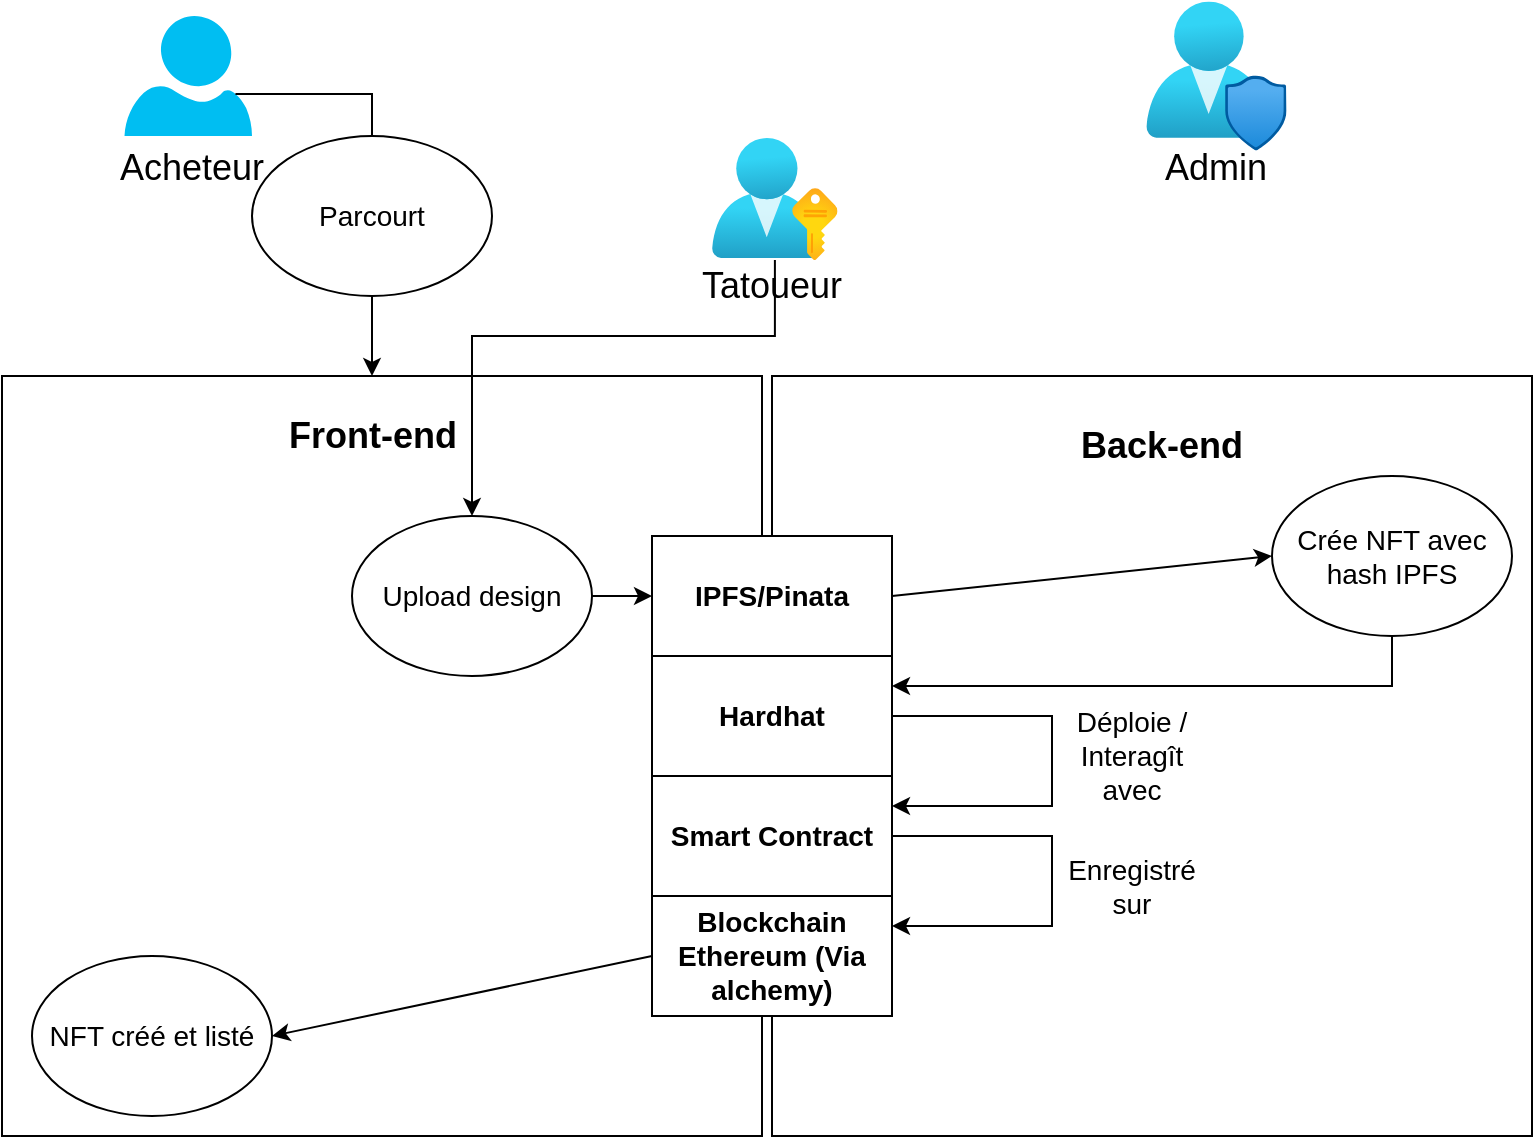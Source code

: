 <mxfile version="22.1.5" type="github">
  <diagram id="R2lEEEUBdFMjLlhIrx00" name="Page-1">
    <mxGraphModel dx="2391" dy="1143" grid="1" gridSize="10" guides="1" tooltips="1" connect="1" arrows="1" fold="1" page="1" pageScale="1" pageWidth="850" pageHeight="1100" math="0" shadow="0" extFonts="Permanent Marker^https://fonts.googleapis.com/css?family=Permanent+Marker">
      <root>
        <mxCell id="0" />
        <mxCell id="1" parent="0" />
        <mxCell id="YhrYxxY0uUsillaBshX8-10" value="" style="whiteSpace=wrap;html=1;aspect=fixed;" vertex="1" parent="1">
          <mxGeometry x="440" y="240" width="380" height="380" as="geometry" />
        </mxCell>
        <mxCell id="YhrYxxY0uUsillaBshX8-8" value="" style="whiteSpace=wrap;html=1;aspect=fixed;" vertex="1" parent="1">
          <mxGeometry x="55" y="240" width="380" height="380" as="geometry" />
        </mxCell>
        <mxCell id="YhrYxxY0uUsillaBshX8-2" value="&lt;font style=&quot;font-size: 18px;&quot;&gt;Tatoueur&lt;/font&gt;" style="text;html=1;strokeColor=none;fillColor=none;align=center;verticalAlign=middle;whiteSpace=wrap;rounded=0;" vertex="1" parent="1">
          <mxGeometry x="410" y="180" width="60" height="30" as="geometry" />
        </mxCell>
        <mxCell id="YhrYxxY0uUsillaBshX8-3" value="" style="verticalLabelPosition=bottom;html=1;verticalAlign=top;align=center;strokeColor=none;fillColor=#00BEF2;shape=mxgraph.azure.user;" vertex="1" parent="1">
          <mxGeometry x="116.25" y="60" width="63.75" height="60" as="geometry" />
        </mxCell>
        <mxCell id="YhrYxxY0uUsillaBshX8-4" value="&lt;font style=&quot;font-size: 18px;&quot;&gt;Acheteur&lt;/font&gt;" style="text;html=1;strokeColor=none;fillColor=none;align=center;verticalAlign=middle;whiteSpace=wrap;rounded=0;" vertex="1" parent="1">
          <mxGeometry x="120" y="120" width="60" height="31" as="geometry" />
        </mxCell>
        <mxCell id="YhrYxxY0uUsillaBshX8-5" value="" style="image;aspect=fixed;html=1;points=[];align=center;fontSize=12;image=img/lib/azure2/management_governance/User_Privacy.svg;" vertex="1" parent="1">
          <mxGeometry x="627.18" y="52.75" width="70.12" height="74.5" as="geometry" />
        </mxCell>
        <mxCell id="YhrYxxY0uUsillaBshX8-6" value="&lt;font style=&quot;font-size: 18px;&quot;&gt;Admin&lt;/font&gt;" style="text;html=1;strokeColor=none;fillColor=none;align=center;verticalAlign=middle;whiteSpace=wrap;rounded=0;" vertex="1" parent="1">
          <mxGeometry x="632.24" y="121" width="60" height="30" as="geometry" />
        </mxCell>
        <mxCell id="YhrYxxY0uUsillaBshX8-14" style="edgeStyle=orthogonalEdgeStyle;rounded=0;orthogonalLoop=1;jettySize=auto;html=1;entryX=0.5;entryY=0;entryDx=0;entryDy=0;" edge="1" parent="1" source="YhrYxxY0uUsillaBshX8-7" target="YhrYxxY0uUsillaBshX8-13">
          <mxGeometry relative="1" as="geometry">
            <Array as="points">
              <mxPoint x="441" y="220" />
              <mxPoint x="290" y="220" />
            </Array>
          </mxGeometry>
        </mxCell>
        <mxCell id="YhrYxxY0uUsillaBshX8-7" value="" style="image;aspect=fixed;html=1;points=[];align=center;fontSize=12;image=img/lib/azure2/azure_stack/User_Subscriptions.svg;" vertex="1" parent="1">
          <mxGeometry x="410" y="121" width="62.85" height="61" as="geometry" />
        </mxCell>
        <mxCell id="YhrYxxY0uUsillaBshX8-11" value="&lt;b&gt;&lt;font style=&quot;font-size: 18px;&quot;&gt;Front-end&lt;/font&gt;&lt;/b&gt;" style="text;html=1;strokeColor=none;fillColor=none;align=center;verticalAlign=middle;whiteSpace=wrap;rounded=0;" vertex="1" parent="1">
          <mxGeometry x="162.5" y="240" width="155" height="60" as="geometry" />
        </mxCell>
        <mxCell id="YhrYxxY0uUsillaBshX8-12" value="&lt;font style=&quot;font-size: 18px;&quot;&gt;&lt;b&gt;Back-end&lt;/b&gt;&lt;/font&gt;" style="text;html=1;strokeColor=none;fillColor=none;align=center;verticalAlign=middle;whiteSpace=wrap;rounded=0;" vertex="1" parent="1">
          <mxGeometry x="565" y="240" width="140" height="70" as="geometry" />
        </mxCell>
        <mxCell id="YhrYxxY0uUsillaBshX8-13" value="&lt;font style=&quot;font-size: 14px;&quot;&gt;Upload design&lt;/font&gt;" style="ellipse;whiteSpace=wrap;html=1;" vertex="1" parent="1">
          <mxGeometry x="230" y="310" width="120" height="80" as="geometry" />
        </mxCell>
        <mxCell id="YhrYxxY0uUsillaBshX8-15" value="" style="endArrow=classic;html=1;rounded=0;exitX=1;exitY=0.5;exitDx=0;exitDy=0;entryX=0;entryY=0.5;entryDx=0;entryDy=0;" edge="1" parent="1" source="YhrYxxY0uUsillaBshX8-13" target="YhrYxxY0uUsillaBshX8-16">
          <mxGeometry width="50" height="50" relative="1" as="geometry">
            <mxPoint x="330" y="380" as="sourcePoint" />
            <mxPoint x="380" y="330" as="targetPoint" />
          </mxGeometry>
        </mxCell>
        <mxCell id="YhrYxxY0uUsillaBshX8-16" value="&lt;font style=&quot;font-size: 14px;&quot;&gt;&lt;b&gt;IPFS/Pinata&lt;/b&gt;&lt;/font&gt;" style="rounded=0;whiteSpace=wrap;html=1;" vertex="1" parent="1">
          <mxGeometry x="380" y="320" width="120" height="60" as="geometry" />
        </mxCell>
        <mxCell id="YhrYxxY0uUsillaBshX8-17" value="&lt;font style=&quot;font-size: 14px;&quot;&gt;Crée NFT avec hash IPFS&lt;/font&gt;" style="ellipse;whiteSpace=wrap;html=1;" vertex="1" parent="1">
          <mxGeometry x="690" y="290" width="120" height="80" as="geometry" />
        </mxCell>
        <mxCell id="YhrYxxY0uUsillaBshX8-18" value="" style="endArrow=classic;html=1;rounded=0;exitX=1;exitY=0.5;exitDx=0;exitDy=0;entryX=0;entryY=0.5;entryDx=0;entryDy=0;" edge="1" parent="1" source="YhrYxxY0uUsillaBshX8-16" target="YhrYxxY0uUsillaBshX8-17">
          <mxGeometry width="50" height="50" relative="1" as="geometry">
            <mxPoint x="530" y="350" as="sourcePoint" />
            <mxPoint x="580" y="300" as="targetPoint" />
          </mxGeometry>
        </mxCell>
        <mxCell id="YhrYxxY0uUsillaBshX8-19" value="&lt;font style=&quot;font-size: 14px;&quot;&gt;&lt;b&gt;Hardhat&lt;/b&gt;&lt;/font&gt;" style="rounded=0;whiteSpace=wrap;html=1;" vertex="1" parent="1">
          <mxGeometry x="380" y="380" width="120" height="60" as="geometry" />
        </mxCell>
        <mxCell id="YhrYxxY0uUsillaBshX8-20" value="" style="endArrow=classic;html=1;rounded=0;exitX=0.5;exitY=1;exitDx=0;exitDy=0;entryX=1;entryY=0.25;entryDx=0;entryDy=0;" edge="1" parent="1" source="YhrYxxY0uUsillaBshX8-17" target="YhrYxxY0uUsillaBshX8-19">
          <mxGeometry width="50" height="50" relative="1" as="geometry">
            <mxPoint x="720" y="450" as="sourcePoint" />
            <mxPoint x="770" y="400" as="targetPoint" />
            <Array as="points">
              <mxPoint x="750" y="395" />
            </Array>
          </mxGeometry>
        </mxCell>
        <mxCell id="YhrYxxY0uUsillaBshX8-22" value="&lt;font style=&quot;font-size: 14px;&quot;&gt;&lt;b&gt;Smart Contract&lt;/b&gt;&lt;/font&gt;" style="rounded=0;whiteSpace=wrap;html=1;" vertex="1" parent="1">
          <mxGeometry x="380" y="440" width="120" height="60" as="geometry" />
        </mxCell>
        <mxCell id="YhrYxxY0uUsillaBshX8-23" value="" style="endArrow=classic;html=1;rounded=0;exitX=1;exitY=0.5;exitDx=0;exitDy=0;entryX=1;entryY=0.25;entryDx=0;entryDy=0;" edge="1" parent="1" source="YhrYxxY0uUsillaBshX8-19" target="YhrYxxY0uUsillaBshX8-22">
          <mxGeometry width="50" height="50" relative="1" as="geometry">
            <mxPoint x="590" y="520" as="sourcePoint" />
            <mxPoint x="640" y="470" as="targetPoint" />
            <Array as="points">
              <mxPoint x="580" y="410" />
              <mxPoint x="580" y="455" />
            </Array>
          </mxGeometry>
        </mxCell>
        <mxCell id="YhrYxxY0uUsillaBshX8-26" value="&lt;font style=&quot;font-size: 14px;&quot;&gt;Déploie / Interagît avec&lt;/font&gt;" style="text;html=1;strokeColor=none;fillColor=none;align=center;verticalAlign=middle;whiteSpace=wrap;rounded=0;" vertex="1" parent="1">
          <mxGeometry x="590" y="415" width="60" height="30" as="geometry" />
        </mxCell>
        <mxCell id="YhrYxxY0uUsillaBshX8-27" value="&lt;font style=&quot;font-size: 14px;&quot;&gt;&lt;b&gt;Blockchain Ethereum (Via alchemy)&lt;/b&gt;&lt;/font&gt;" style="rounded=0;whiteSpace=wrap;html=1;" vertex="1" parent="1">
          <mxGeometry x="380" y="500" width="120" height="60" as="geometry" />
        </mxCell>
        <mxCell id="YhrYxxY0uUsillaBshX8-29" value="" style="endArrow=classic;html=1;rounded=0;exitX=1;exitY=0.5;exitDx=0;exitDy=0;entryX=1;entryY=0.25;entryDx=0;entryDy=0;" edge="1" parent="1" source="YhrYxxY0uUsillaBshX8-22" target="YhrYxxY0uUsillaBshX8-27">
          <mxGeometry width="50" height="50" relative="1" as="geometry">
            <mxPoint x="550" y="560" as="sourcePoint" />
            <mxPoint x="600" y="510" as="targetPoint" />
            <Array as="points">
              <mxPoint x="580" y="470" />
              <mxPoint x="580" y="515" />
            </Array>
          </mxGeometry>
        </mxCell>
        <mxCell id="YhrYxxY0uUsillaBshX8-30" value="&lt;font style=&quot;font-size: 14px;&quot;&gt;Enregistré sur&lt;/font&gt;" style="text;html=1;strokeColor=none;fillColor=none;align=center;verticalAlign=middle;whiteSpace=wrap;rounded=0;" vertex="1" parent="1">
          <mxGeometry x="590" y="480" width="60" height="30" as="geometry" />
        </mxCell>
        <mxCell id="YhrYxxY0uUsillaBshX8-31" value="&lt;font style=&quot;font-size: 14px;&quot;&gt;NFT créé et listé&lt;/font&gt;" style="ellipse;whiteSpace=wrap;html=1;" vertex="1" parent="1">
          <mxGeometry x="70" y="530" width="120" height="80" as="geometry" />
        </mxCell>
        <mxCell id="YhrYxxY0uUsillaBshX8-32" value="" style="endArrow=classic;html=1;rounded=0;exitX=0;exitY=0.5;exitDx=0;exitDy=0;entryX=1;entryY=0.5;entryDx=0;entryDy=0;" edge="1" parent="1" source="YhrYxxY0uUsillaBshX8-27" target="YhrYxxY0uUsillaBshX8-31">
          <mxGeometry width="50" height="50" relative="1" as="geometry">
            <mxPoint x="310" y="600" as="sourcePoint" />
            <mxPoint x="360" y="550" as="targetPoint" />
          </mxGeometry>
        </mxCell>
        <mxCell id="YhrYxxY0uUsillaBshX8-33" value="" style="endArrow=classic;html=1;rounded=0;exitX=0.5;exitY=1;exitDx=0;exitDy=0;entryX=0.5;entryY=0;entryDx=0;entryDy=0;" edge="1" parent="1" source="YhrYxxY0uUsillaBshX8-34" target="YhrYxxY0uUsillaBshX8-11">
          <mxGeometry width="50" height="50" relative="1" as="geometry">
            <mxPoint x="340" y="100" as="sourcePoint" />
            <mxPoint x="390" y="50" as="targetPoint" />
          </mxGeometry>
        </mxCell>
        <mxCell id="YhrYxxY0uUsillaBshX8-34" value="" style="ellipse;whiteSpace=wrap;html=1;" vertex="1" parent="1">
          <mxGeometry x="180" y="120" width="120" height="80" as="geometry" />
        </mxCell>
        <mxCell id="YhrYxxY0uUsillaBshX8-36" value="" style="endArrow=none;html=1;rounded=0;exitX=0.87;exitY=0.65;exitDx=0;exitDy=0;exitPerimeter=0;entryX=0.5;entryY=0;entryDx=0;entryDy=0;" edge="1" parent="1" source="YhrYxxY0uUsillaBshX8-3" target="YhrYxxY0uUsillaBshX8-34">
          <mxGeometry width="50" height="50" relative="1" as="geometry">
            <mxPoint x="200" y="102.75" as="sourcePoint" />
            <mxPoint x="250" y="52.75" as="targetPoint" />
            <Array as="points">
              <mxPoint x="240" y="99" />
            </Array>
          </mxGeometry>
        </mxCell>
        <mxCell id="YhrYxxY0uUsillaBshX8-37" value="&lt;font style=&quot;font-size: 14px;&quot;&gt;Parcourt&lt;/font&gt;" style="text;html=1;strokeColor=none;fillColor=none;align=center;verticalAlign=middle;whiteSpace=wrap;rounded=0;" vertex="1" parent="1">
          <mxGeometry x="210" y="145" width="60" height="30" as="geometry" />
        </mxCell>
      </root>
    </mxGraphModel>
  </diagram>
</mxfile>
